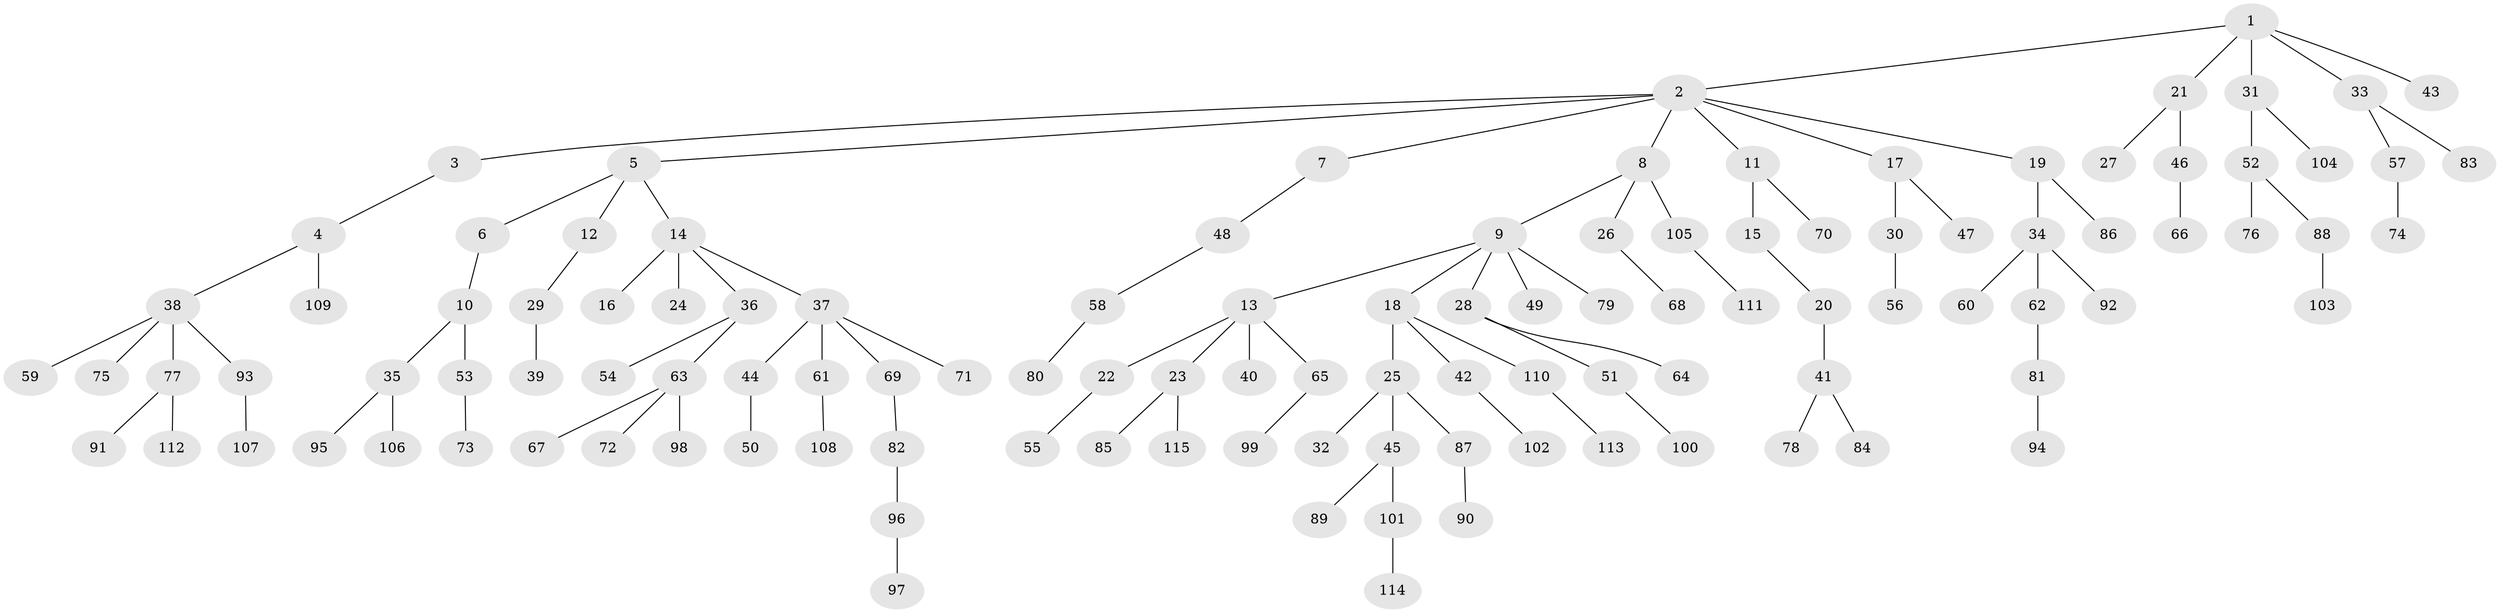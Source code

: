 // Generated by graph-tools (version 1.1) at 2025/50/03/09/25 03:50:16]
// undirected, 115 vertices, 114 edges
graph export_dot {
graph [start="1"]
  node [color=gray90,style=filled];
  1;
  2;
  3;
  4;
  5;
  6;
  7;
  8;
  9;
  10;
  11;
  12;
  13;
  14;
  15;
  16;
  17;
  18;
  19;
  20;
  21;
  22;
  23;
  24;
  25;
  26;
  27;
  28;
  29;
  30;
  31;
  32;
  33;
  34;
  35;
  36;
  37;
  38;
  39;
  40;
  41;
  42;
  43;
  44;
  45;
  46;
  47;
  48;
  49;
  50;
  51;
  52;
  53;
  54;
  55;
  56;
  57;
  58;
  59;
  60;
  61;
  62;
  63;
  64;
  65;
  66;
  67;
  68;
  69;
  70;
  71;
  72;
  73;
  74;
  75;
  76;
  77;
  78;
  79;
  80;
  81;
  82;
  83;
  84;
  85;
  86;
  87;
  88;
  89;
  90;
  91;
  92;
  93;
  94;
  95;
  96;
  97;
  98;
  99;
  100;
  101;
  102;
  103;
  104;
  105;
  106;
  107;
  108;
  109;
  110;
  111;
  112;
  113;
  114;
  115;
  1 -- 2;
  1 -- 21;
  1 -- 31;
  1 -- 33;
  1 -- 43;
  2 -- 3;
  2 -- 5;
  2 -- 7;
  2 -- 8;
  2 -- 11;
  2 -- 17;
  2 -- 19;
  3 -- 4;
  4 -- 38;
  4 -- 109;
  5 -- 6;
  5 -- 12;
  5 -- 14;
  6 -- 10;
  7 -- 48;
  8 -- 9;
  8 -- 26;
  8 -- 105;
  9 -- 13;
  9 -- 18;
  9 -- 28;
  9 -- 49;
  9 -- 79;
  10 -- 35;
  10 -- 53;
  11 -- 15;
  11 -- 70;
  12 -- 29;
  13 -- 22;
  13 -- 23;
  13 -- 40;
  13 -- 65;
  14 -- 16;
  14 -- 24;
  14 -- 36;
  14 -- 37;
  15 -- 20;
  17 -- 30;
  17 -- 47;
  18 -- 25;
  18 -- 42;
  18 -- 110;
  19 -- 34;
  19 -- 86;
  20 -- 41;
  21 -- 27;
  21 -- 46;
  22 -- 55;
  23 -- 85;
  23 -- 115;
  25 -- 32;
  25 -- 45;
  25 -- 87;
  26 -- 68;
  28 -- 51;
  28 -- 64;
  29 -- 39;
  30 -- 56;
  31 -- 52;
  31 -- 104;
  33 -- 57;
  33 -- 83;
  34 -- 60;
  34 -- 62;
  34 -- 92;
  35 -- 95;
  35 -- 106;
  36 -- 54;
  36 -- 63;
  37 -- 44;
  37 -- 61;
  37 -- 69;
  37 -- 71;
  38 -- 59;
  38 -- 75;
  38 -- 77;
  38 -- 93;
  41 -- 78;
  41 -- 84;
  42 -- 102;
  44 -- 50;
  45 -- 89;
  45 -- 101;
  46 -- 66;
  48 -- 58;
  51 -- 100;
  52 -- 76;
  52 -- 88;
  53 -- 73;
  57 -- 74;
  58 -- 80;
  61 -- 108;
  62 -- 81;
  63 -- 67;
  63 -- 72;
  63 -- 98;
  65 -- 99;
  69 -- 82;
  77 -- 91;
  77 -- 112;
  81 -- 94;
  82 -- 96;
  87 -- 90;
  88 -- 103;
  93 -- 107;
  96 -- 97;
  101 -- 114;
  105 -- 111;
  110 -- 113;
}
